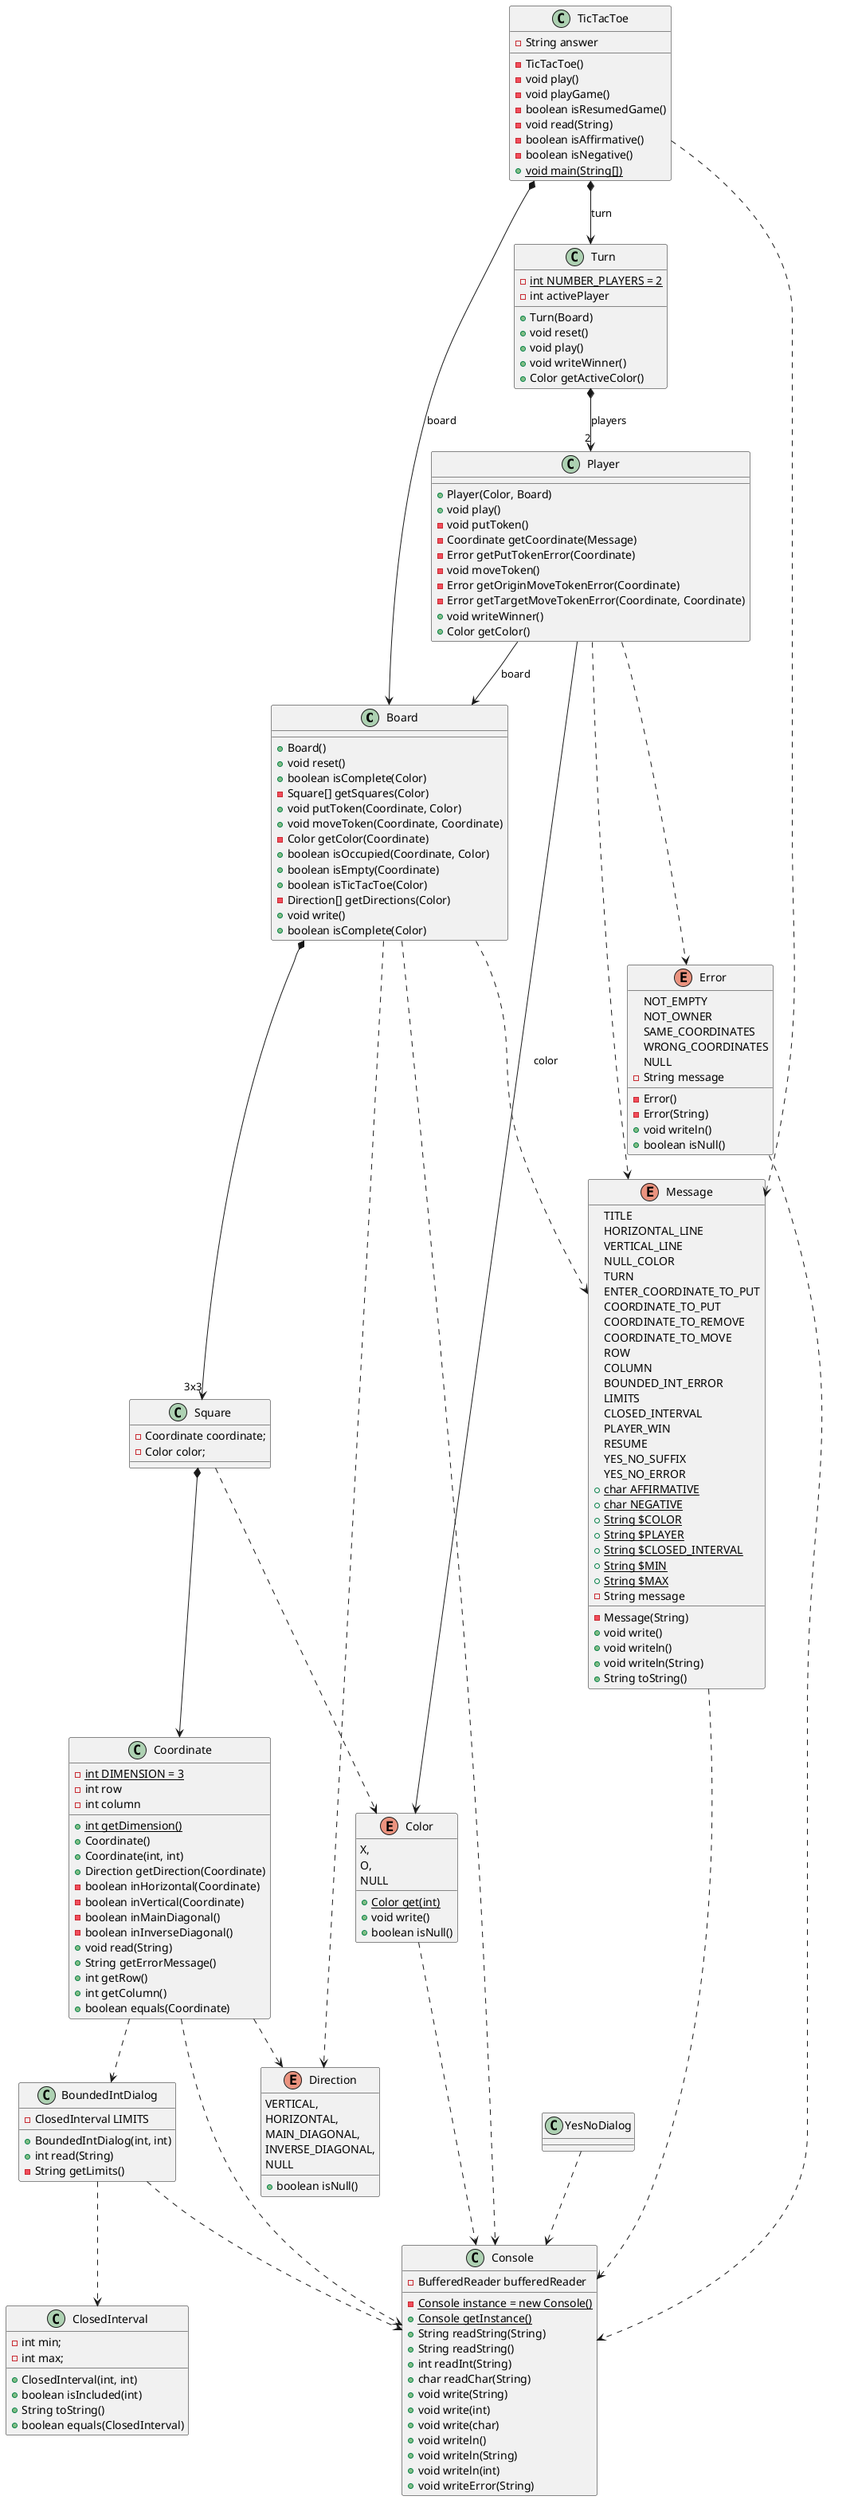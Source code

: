 @startuml

class Board {
	+ Board() 
	+ void reset() 
	+ boolean isComplete(Color)
	- Square[] getSquares(Color)
	+ void putToken(Coordinate, Color)
	+ void moveToken(Coordinate, Coordinate) 
	- Color getColor(Coordinate) 
	+ boolean isOccupied(Coordinate, Color) 
	+ boolean isEmpty(Coordinate)
	+ boolean isTicTacToe(Color) 
	- Direction[] getDirections(Color)
	+ void write()
	+ boolean isComplete(Color)
}

class Square {
    - Coordinate coordinate;
    - Color color;
}


class BoundedIntDialog {
	- ClosedInterval LIMITS
	+ BoundedIntDialog(int, int)
	+ int read(String) 
	- String getLimits()
}

enum Color {
	X,
	O,
	NULL
	+ {static} Color get(int)
	+ void write() 
	+ boolean isNull()
}

class Console {
	- {static} Console instance = new Console()
	+ {static} Console getInstance()
	- BufferedReader bufferedReader
	+ String readString(String) 
	+ String readString()
	+ int readInt(String) 
	+ char readChar(String) 
	+ void write(String)
	+ void write(int)
	+ void write(char)
	+ void writeln()
	+ void writeln(String)
	+ void writeln(int) 
	+ void writeError(String) 
}

class Coordinate {
	- {static} int DIMENSION = 3
	- int row
	- int column
	+ {static} int getDimension()
	+ Coordinate() 
	+ Coordinate(int, int) 
	+ Direction getDirection(Coordinate)
	- boolean inHorizontal(Coordinate)
	- boolean inVertical(Coordinate)
	- boolean inMainDiagonal() 
	- boolean inInverseDiagonal() 
	+ void read(String)
	+ String getErrorMessage() 
	+ int getRow()
	+ int getColumn()
	+ boolean equals(Coordinate)
}

enum Direction {
	VERTICAL,
	HORIZONTAL,
	MAIN_DIAGONAL,
	INVERSE_DIAGONAL,
	NULL
	+ boolean isNull() 
}

enum Error {
	NOT_EMPTY
	NOT_OWNER
	SAME_COORDINATES
	WRONG_COORDINATES
	NULL
	- String message
	- Error()
	- Error(String)
	+ void writeln()
	+ boolean isNull()
}

enum Message {
	TITLE
	HORIZONTAL_LINE
	VERTICAL_LINE
	NULL_COLOR
	TURN
	ENTER_COORDINATE_TO_PUT
	COORDINATE_TO_PUT
	COORDINATE_TO_REMOVE
	COORDINATE_TO_MOVE
	ROW
	COLUMN
	BOUNDED_INT_ERROR
	LIMITS
	CLOSED_INTERVAL
	PLAYER_WIN
	RESUME
	YES_NO_SUFFIX
	YES_NO_ERROR
	+ {static} char AFFIRMATIVE
	+ {static} char NEGATIVE
	+ {static} String $COLOR
	+ {static} String $PLAYER
	+ {static} String $CLOSED_INTERVAL
	+ {static} String $MIN
	+ {static} String $MAX
	- String message
	- Message(String)
	+ void write()
	+ void writeln() 
	+ void writeln(String)
	+ String toString() 
}

class Player {
	+ Player(Color, Board)
	+ void play() 
	- void putToken()
	- Coordinate getCoordinate(Message) 
	- Error getPutTokenError(Coordinate)
	- void moveToken() 
	- Error getOriginMoveTokenError(Coordinate) 
	- Error getTargetMoveTokenError(Coordinate, Coordinate)
	+ void writeWinner() 
	+ Color getColor() 
}

class TicTacToe {
	- String answer
	- TicTacToe() 
	- void play() 
	- void playGame() 
	- boolean isResumedGame() 
	- void read(String)
	- boolean isAffirmative()
	- boolean isNegative() 
	+ {static} void main(String[])
}

class Turn {
	- {static} int NUMBER_PLAYERS = 2
	- int activePlayer
	+ Turn(Board) 
	+ void reset()
	+ void play()
	+ void writeWinner()
	+ Color getActiveColor() 
}

class ClosedInterval {
	- int min;
	- int max;
	+ ClosedInterval(int, int) 
	+ boolean isIncluded(int) 
	+ String toString()
	+ boolean equals(ClosedInterval)
}

TicTacToe ..> Message
TicTacToe *-down-> Turn : turn
TicTacToe *-down-> Board : board
Turn *-down-> "2" Player : players
Player -down-> Board : board
Player -down-> Color : color
Player ..> Error
Player ..> Message
Board *-down-> "3x3" Square

Square *--> Coordinate
Square ..> Color
Board..> Direction
Board ..> Message
Coordinate ..> Direction
Coordinate ..> BoundedIntDialog
BoundedIntDialog ..> ClosedInterval
YesNoDialog ..> Console
BoundedIntDialog ..> Console
Coordinate ..> Console
Board ..> Console
Color ..> Console
Message ..> Console
Error ..> Console
@enduml